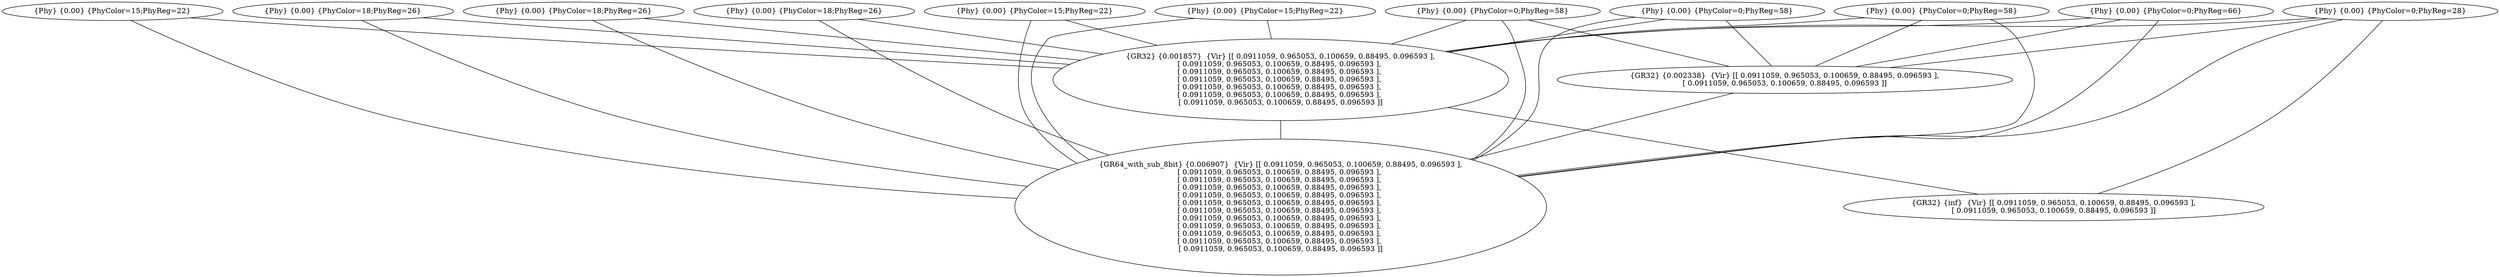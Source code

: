 graph G {
FileName="/home/venkat/IF-DV/Rohit/regAlloc/ML-Register-Allocation/sample/data/fibonaccidevS/LLC_FLOW_FROM_LL/llfilesO3/fib.ll";
Function="fib";
Function_ID="1";
NumRegisters=283;
NumRegistersUnit=164;
0 [label=" {Phy} {0.00} {PhyColor=15;PhyReg=22} "];
0--287
0--291
1 [label=" {Phy} {0.00} {PhyColor=15;PhyReg=22} "];
1--287
1--291
15 [label=" {Phy} {0.00} {PhyColor=15;PhyReg=22} "];
15--287
15--291
11 [label=" {Phy} {0.00} {PhyColor=18;PhyReg=26} "];
11--287
11--291
12 [label=" {Phy} {0.00} {PhyColor=18;PhyReg=26} "];
12--287
12--291
19 [label=" {Phy} {0.00} {PhyColor=18;PhyReg=26} "];
19--287
19--291
21 [label=" {Phy} {0.00} {PhyColor=0;PhyReg=28} "];
21--286
21--287
21--290
21--291
29 [label=" {Phy} {0.00} {PhyColor=0;PhyReg=58} "];
29--286
29--287
29--291
30 [label=" {Phy} {0.00} {PhyColor=0;PhyReg=58} "];
30--286
30--287
30--291
31 [label=" {Phy} {0.00} {PhyColor=0;PhyReg=58} "];
31--286
31--287
31--291
39 [label=" {Phy} {0.00} {PhyColor=0;PhyReg=66} "];
39--286
39--287
39--291
286 [label=" {GR32} {0.002338}  {Vir} [[ 0.0911059, 0.965053, 0.100659, 0.88495, 0.096593 ], 
[ 0.0911059, 0.965053, 0.100659, 0.88495, 0.096593 ]]"];
286 -- 291;
287 [label=" {GR32} {0.001857}  {Vir} [[ 0.0911059, 0.965053, 0.100659, 0.88495, 0.096593 ], 
[ 0.0911059, 0.965053, 0.100659, 0.88495, 0.096593 ], 
[ 0.0911059, 0.965053, 0.100659, 0.88495, 0.096593 ], 
[ 0.0911059, 0.965053, 0.100659, 0.88495, 0.096593 ], 
[ 0.0911059, 0.965053, 0.100659, 0.88495, 0.096593 ], 
[ 0.0911059, 0.965053, 0.100659, 0.88495, 0.096593 ], 
[ 0.0911059, 0.965053, 0.100659, 0.88495, 0.096593 ]]"];
287 -- 290;
287 -- 291;
290 [label=" {GR32} {inf}  {Vir} [[ 0.0911059, 0.965053, 0.100659, 0.88495, 0.096593 ], 
[ 0.0911059, 0.965053, 0.100659, 0.88495, 0.096593 ]]"];
291 [label=" {GR64_with_sub_8bit} {0.006907}  {Vir} [[ 0.0911059, 0.965053, 0.100659, 0.88495, 0.096593 ], 
[ 0.0911059, 0.965053, 0.100659, 0.88495, 0.096593 ], 
[ 0.0911059, 0.965053, 0.100659, 0.88495, 0.096593 ], 
[ 0.0911059, 0.965053, 0.100659, 0.88495, 0.096593 ], 
[ 0.0911059, 0.965053, 0.100659, 0.88495, 0.096593 ], 
[ 0.0911059, 0.965053, 0.100659, 0.88495, 0.096593 ], 
[ 0.0911059, 0.965053, 0.100659, 0.88495, 0.096593 ], 
[ 0.0911059, 0.965053, 0.100659, 0.88495, 0.096593 ], 
[ 0.0911059, 0.965053, 0.100659, 0.88495, 0.096593 ], 
[ 0.0911059, 0.965053, 0.100659, 0.88495, 0.096593 ], 
[ 0.0911059, 0.965053, 0.100659, 0.88495, 0.096593 ], 
[ 0.0911059, 0.965053, 0.100659, 0.88495, 0.096593 ]]"];
}